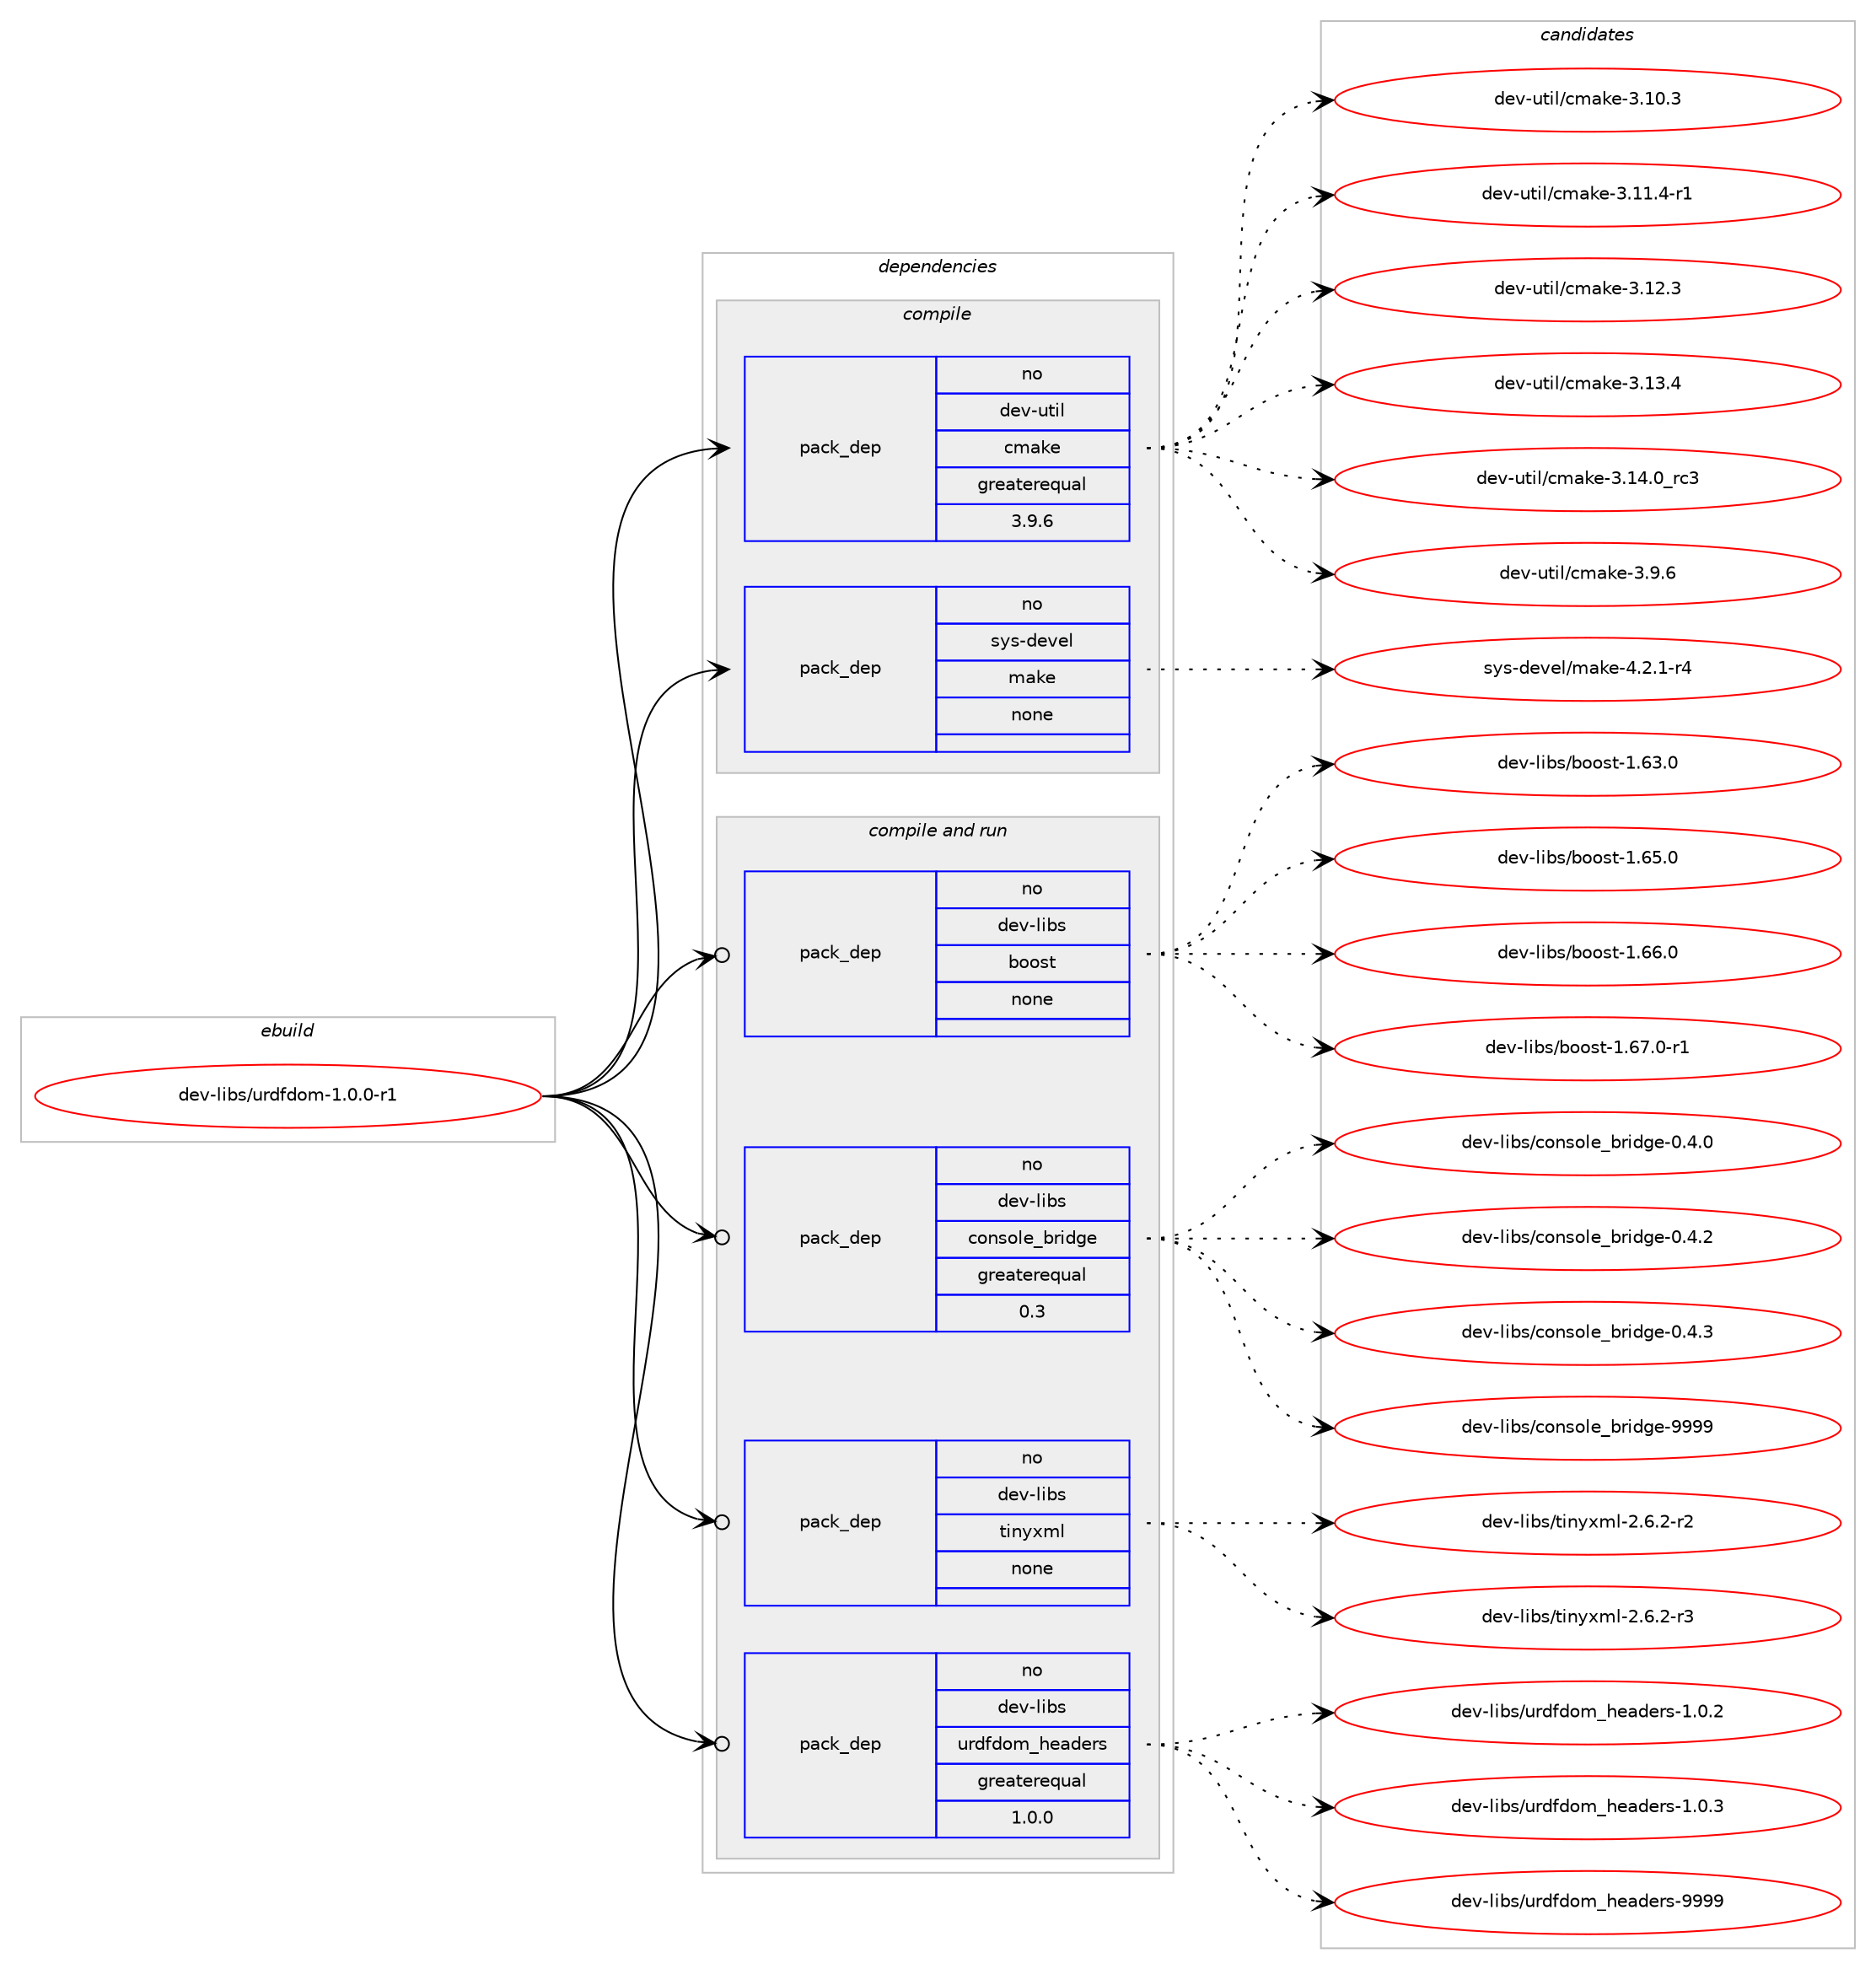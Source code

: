 digraph prolog {

# *************
# Graph options
# *************

newrank=true;
concentrate=true;
compound=true;
graph [rankdir=LR,fontname=Helvetica,fontsize=10,ranksep=1.5];#, ranksep=2.5, nodesep=0.2];
edge  [arrowhead=vee];
node  [fontname=Helvetica,fontsize=10];

# **********
# The ebuild
# **********

subgraph cluster_leftcol {
color=gray;
rank=same;
label=<<i>ebuild</i>>;
id [label="dev-libs/urdfdom-1.0.0-r1", color=red, width=4, href="../dev-libs/urdfdom-1.0.0-r1.svg"];
}

# ****************
# The dependencies
# ****************

subgraph cluster_midcol {
color=gray;
label=<<i>dependencies</i>>;
subgraph cluster_compile {
fillcolor="#eeeeee";
style=filled;
label=<<i>compile</i>>;
subgraph pack982339 {
dependency1372339 [label=<<TABLE BORDER="0" CELLBORDER="1" CELLSPACING="0" CELLPADDING="4" WIDTH="220"><TR><TD ROWSPAN="6" CELLPADDING="30">pack_dep</TD></TR><TR><TD WIDTH="110">no</TD></TR><TR><TD>dev-util</TD></TR><TR><TD>cmake</TD></TR><TR><TD>greaterequal</TD></TR><TR><TD>3.9.6</TD></TR></TABLE>>, shape=none, color=blue];
}
id:e -> dependency1372339:w [weight=20,style="solid",arrowhead="vee"];
subgraph pack982340 {
dependency1372340 [label=<<TABLE BORDER="0" CELLBORDER="1" CELLSPACING="0" CELLPADDING="4" WIDTH="220"><TR><TD ROWSPAN="6" CELLPADDING="30">pack_dep</TD></TR><TR><TD WIDTH="110">no</TD></TR><TR><TD>sys-devel</TD></TR><TR><TD>make</TD></TR><TR><TD>none</TD></TR><TR><TD></TD></TR></TABLE>>, shape=none, color=blue];
}
id:e -> dependency1372340:w [weight=20,style="solid",arrowhead="vee"];
}
subgraph cluster_compileandrun {
fillcolor="#eeeeee";
style=filled;
label=<<i>compile and run</i>>;
subgraph pack982341 {
dependency1372341 [label=<<TABLE BORDER="0" CELLBORDER="1" CELLSPACING="0" CELLPADDING="4" WIDTH="220"><TR><TD ROWSPAN="6" CELLPADDING="30">pack_dep</TD></TR><TR><TD WIDTH="110">no</TD></TR><TR><TD>dev-libs</TD></TR><TR><TD>boost</TD></TR><TR><TD>none</TD></TR><TR><TD></TD></TR></TABLE>>, shape=none, color=blue];
}
id:e -> dependency1372341:w [weight=20,style="solid",arrowhead="odotvee"];
subgraph pack982342 {
dependency1372342 [label=<<TABLE BORDER="0" CELLBORDER="1" CELLSPACING="0" CELLPADDING="4" WIDTH="220"><TR><TD ROWSPAN="6" CELLPADDING="30">pack_dep</TD></TR><TR><TD WIDTH="110">no</TD></TR><TR><TD>dev-libs</TD></TR><TR><TD>console_bridge</TD></TR><TR><TD>greaterequal</TD></TR><TR><TD>0.3</TD></TR></TABLE>>, shape=none, color=blue];
}
id:e -> dependency1372342:w [weight=20,style="solid",arrowhead="odotvee"];
subgraph pack982343 {
dependency1372343 [label=<<TABLE BORDER="0" CELLBORDER="1" CELLSPACING="0" CELLPADDING="4" WIDTH="220"><TR><TD ROWSPAN="6" CELLPADDING="30">pack_dep</TD></TR><TR><TD WIDTH="110">no</TD></TR><TR><TD>dev-libs</TD></TR><TR><TD>tinyxml</TD></TR><TR><TD>none</TD></TR><TR><TD></TD></TR></TABLE>>, shape=none, color=blue];
}
id:e -> dependency1372343:w [weight=20,style="solid",arrowhead="odotvee"];
subgraph pack982344 {
dependency1372344 [label=<<TABLE BORDER="0" CELLBORDER="1" CELLSPACING="0" CELLPADDING="4" WIDTH="220"><TR><TD ROWSPAN="6" CELLPADDING="30">pack_dep</TD></TR><TR><TD WIDTH="110">no</TD></TR><TR><TD>dev-libs</TD></TR><TR><TD>urdfdom_headers</TD></TR><TR><TD>greaterequal</TD></TR><TR><TD>1.0.0</TD></TR></TABLE>>, shape=none, color=blue];
}
id:e -> dependency1372344:w [weight=20,style="solid",arrowhead="odotvee"];
}
subgraph cluster_run {
fillcolor="#eeeeee";
style=filled;
label=<<i>run</i>>;
}
}

# **************
# The candidates
# **************

subgraph cluster_choices {
rank=same;
color=gray;
label=<<i>candidates</i>>;

subgraph choice982339 {
color=black;
nodesep=1;
choice1001011184511711610510847991099710710145514649484651 [label="dev-util/cmake-3.10.3", color=red, width=4,href="../dev-util/cmake-3.10.3.svg"];
choice10010111845117116105108479910997107101455146494946524511449 [label="dev-util/cmake-3.11.4-r1", color=red, width=4,href="../dev-util/cmake-3.11.4-r1.svg"];
choice1001011184511711610510847991099710710145514649504651 [label="dev-util/cmake-3.12.3", color=red, width=4,href="../dev-util/cmake-3.12.3.svg"];
choice1001011184511711610510847991099710710145514649514652 [label="dev-util/cmake-3.13.4", color=red, width=4,href="../dev-util/cmake-3.13.4.svg"];
choice1001011184511711610510847991099710710145514649524648951149951 [label="dev-util/cmake-3.14.0_rc3", color=red, width=4,href="../dev-util/cmake-3.14.0_rc3.svg"];
choice10010111845117116105108479910997107101455146574654 [label="dev-util/cmake-3.9.6", color=red, width=4,href="../dev-util/cmake-3.9.6.svg"];
dependency1372339:e -> choice1001011184511711610510847991099710710145514649484651:w [style=dotted,weight="100"];
dependency1372339:e -> choice10010111845117116105108479910997107101455146494946524511449:w [style=dotted,weight="100"];
dependency1372339:e -> choice1001011184511711610510847991099710710145514649504651:w [style=dotted,weight="100"];
dependency1372339:e -> choice1001011184511711610510847991099710710145514649514652:w [style=dotted,weight="100"];
dependency1372339:e -> choice1001011184511711610510847991099710710145514649524648951149951:w [style=dotted,weight="100"];
dependency1372339:e -> choice10010111845117116105108479910997107101455146574654:w [style=dotted,weight="100"];
}
subgraph choice982340 {
color=black;
nodesep=1;
choice1151211154510010111810110847109971071014552465046494511452 [label="sys-devel/make-4.2.1-r4", color=red, width=4,href="../sys-devel/make-4.2.1-r4.svg"];
dependency1372340:e -> choice1151211154510010111810110847109971071014552465046494511452:w [style=dotted,weight="100"];
}
subgraph choice982341 {
color=black;
nodesep=1;
choice1001011184510810598115479811111111511645494654514648 [label="dev-libs/boost-1.63.0", color=red, width=4,href="../dev-libs/boost-1.63.0.svg"];
choice1001011184510810598115479811111111511645494654534648 [label="dev-libs/boost-1.65.0", color=red, width=4,href="../dev-libs/boost-1.65.0.svg"];
choice1001011184510810598115479811111111511645494654544648 [label="dev-libs/boost-1.66.0", color=red, width=4,href="../dev-libs/boost-1.66.0.svg"];
choice10010111845108105981154798111111115116454946545546484511449 [label="dev-libs/boost-1.67.0-r1", color=red, width=4,href="../dev-libs/boost-1.67.0-r1.svg"];
dependency1372341:e -> choice1001011184510810598115479811111111511645494654514648:w [style=dotted,weight="100"];
dependency1372341:e -> choice1001011184510810598115479811111111511645494654534648:w [style=dotted,weight="100"];
dependency1372341:e -> choice1001011184510810598115479811111111511645494654544648:w [style=dotted,weight="100"];
dependency1372341:e -> choice10010111845108105981154798111111115116454946545546484511449:w [style=dotted,weight="100"];
}
subgraph choice982342 {
color=black;
nodesep=1;
choice100101118451081059811547991111101151111081019598114105100103101454846524648 [label="dev-libs/console_bridge-0.4.0", color=red, width=4,href="../dev-libs/console_bridge-0.4.0.svg"];
choice100101118451081059811547991111101151111081019598114105100103101454846524650 [label="dev-libs/console_bridge-0.4.2", color=red, width=4,href="../dev-libs/console_bridge-0.4.2.svg"];
choice100101118451081059811547991111101151111081019598114105100103101454846524651 [label="dev-libs/console_bridge-0.4.3", color=red, width=4,href="../dev-libs/console_bridge-0.4.3.svg"];
choice1001011184510810598115479911111011511110810195981141051001031014557575757 [label="dev-libs/console_bridge-9999", color=red, width=4,href="../dev-libs/console_bridge-9999.svg"];
dependency1372342:e -> choice100101118451081059811547991111101151111081019598114105100103101454846524648:w [style=dotted,weight="100"];
dependency1372342:e -> choice100101118451081059811547991111101151111081019598114105100103101454846524650:w [style=dotted,weight="100"];
dependency1372342:e -> choice100101118451081059811547991111101151111081019598114105100103101454846524651:w [style=dotted,weight="100"];
dependency1372342:e -> choice1001011184510810598115479911111011511110810195981141051001031014557575757:w [style=dotted,weight="100"];
}
subgraph choice982343 {
color=black;
nodesep=1;
choice1001011184510810598115471161051101211201091084550465446504511450 [label="dev-libs/tinyxml-2.6.2-r2", color=red, width=4,href="../dev-libs/tinyxml-2.6.2-r2.svg"];
choice1001011184510810598115471161051101211201091084550465446504511451 [label="dev-libs/tinyxml-2.6.2-r3", color=red, width=4,href="../dev-libs/tinyxml-2.6.2-r3.svg"];
dependency1372343:e -> choice1001011184510810598115471161051101211201091084550465446504511450:w [style=dotted,weight="100"];
dependency1372343:e -> choice1001011184510810598115471161051101211201091084550465446504511451:w [style=dotted,weight="100"];
}
subgraph choice982344 {
color=black;
nodesep=1;
choice1001011184510810598115471171141001021001111099510410197100101114115454946484650 [label="dev-libs/urdfdom_headers-1.0.2", color=red, width=4,href="../dev-libs/urdfdom_headers-1.0.2.svg"];
choice1001011184510810598115471171141001021001111099510410197100101114115454946484651 [label="dev-libs/urdfdom_headers-1.0.3", color=red, width=4,href="../dev-libs/urdfdom_headers-1.0.3.svg"];
choice10010111845108105981154711711410010210011110995104101971001011141154557575757 [label="dev-libs/urdfdom_headers-9999", color=red, width=4,href="../dev-libs/urdfdom_headers-9999.svg"];
dependency1372344:e -> choice1001011184510810598115471171141001021001111099510410197100101114115454946484650:w [style=dotted,weight="100"];
dependency1372344:e -> choice1001011184510810598115471171141001021001111099510410197100101114115454946484651:w [style=dotted,weight="100"];
dependency1372344:e -> choice10010111845108105981154711711410010210011110995104101971001011141154557575757:w [style=dotted,weight="100"];
}
}

}
